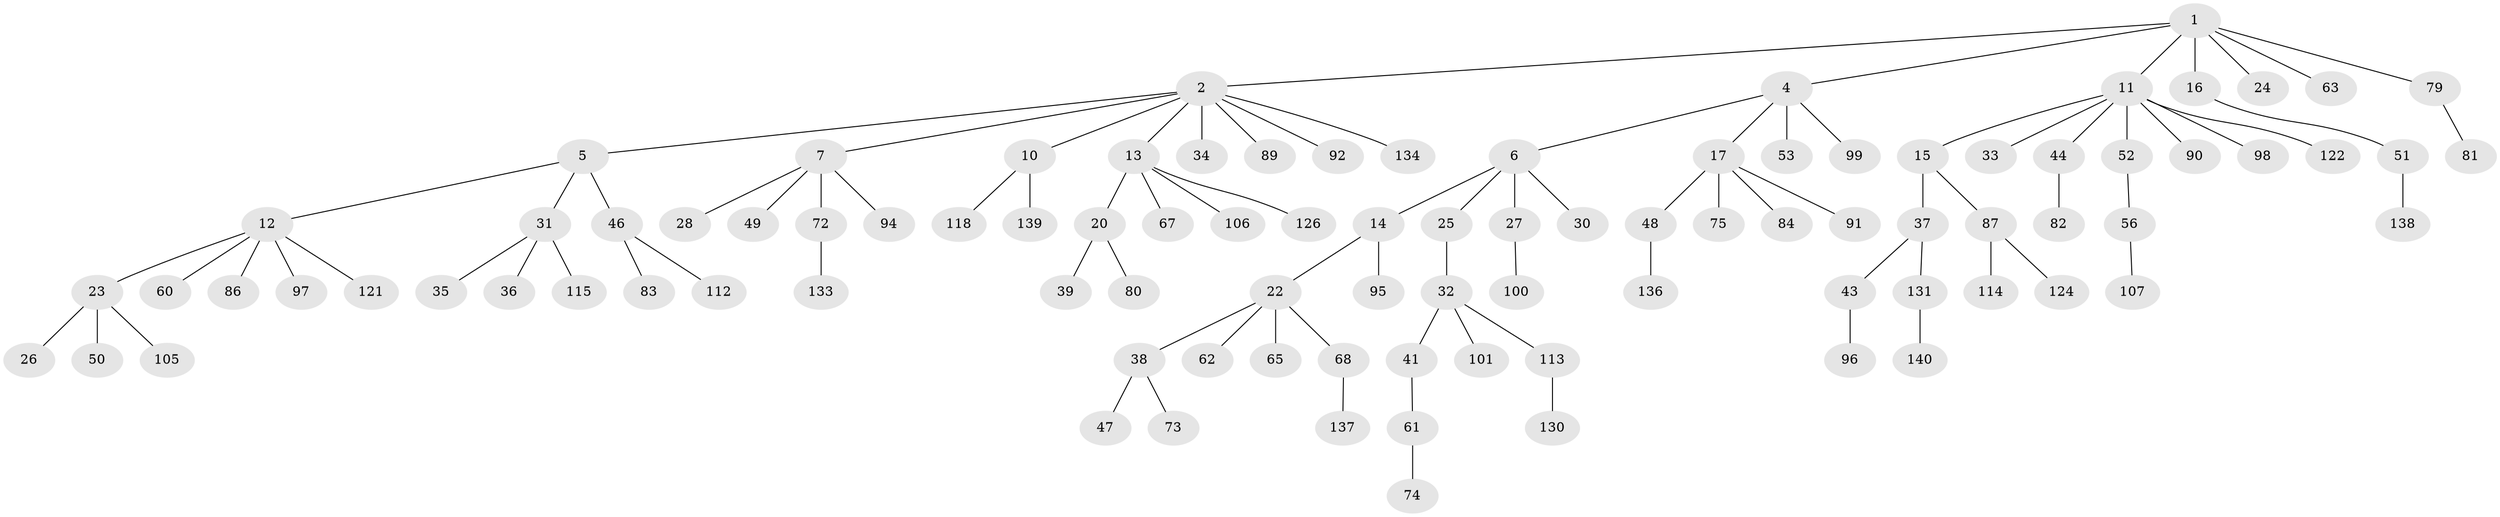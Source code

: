 // Generated by graph-tools (version 1.1) at 2025/52/02/27/25 19:52:12]
// undirected, 96 vertices, 95 edges
graph export_dot {
graph [start="1"]
  node [color=gray90,style=filled];
  1 [super="+9"];
  2 [super="+3"];
  4;
  5 [super="+109"];
  6;
  7 [super="+8"];
  10 [super="+77"];
  11 [super="+85"];
  12 [super="+58"];
  13 [super="+19"];
  14 [super="+64"];
  15 [super="+18"];
  16 [super="+29"];
  17 [super="+21"];
  20 [super="+66"];
  22 [super="+55"];
  23 [super="+104"];
  24;
  25 [super="+54"];
  26 [super="+42"];
  27 [super="+93"];
  28;
  30 [super="+103"];
  31;
  32 [super="+88"];
  33 [super="+117"];
  34 [super="+57"];
  35 [super="+40"];
  36;
  37;
  38 [super="+45"];
  39 [super="+59"];
  41;
  43 [super="+69"];
  44 [super="+128"];
  46 [super="+120"];
  47;
  48 [super="+127"];
  49;
  50 [super="+78"];
  51;
  52;
  53 [super="+70"];
  56 [super="+71"];
  60;
  61 [super="+76"];
  62 [super="+119"];
  63;
  65;
  67;
  68 [super="+132"];
  72 [super="+102"];
  73;
  74;
  75;
  79 [super="+111"];
  80;
  81;
  82;
  83 [super="+125"];
  84;
  86;
  87 [super="+108"];
  89 [super="+129"];
  90;
  91;
  92;
  94;
  95;
  96 [super="+116"];
  97;
  98 [super="+110"];
  99;
  100;
  101;
  105;
  106;
  107;
  112;
  113;
  114;
  115 [super="+123"];
  118;
  121;
  122;
  124;
  126;
  130;
  131 [super="+141"];
  133 [super="+135"];
  134;
  136;
  137;
  138;
  139;
  140;
  1 -- 2;
  1 -- 4;
  1 -- 11;
  1 -- 16;
  1 -- 24;
  1 -- 79;
  1 -- 63;
  2 -- 5;
  2 -- 7;
  2 -- 10;
  2 -- 13;
  2 -- 34;
  2 -- 134;
  2 -- 89;
  2 -- 92;
  4 -- 6;
  4 -- 17;
  4 -- 53;
  4 -- 99;
  5 -- 12;
  5 -- 31;
  5 -- 46;
  6 -- 14;
  6 -- 25;
  6 -- 27;
  6 -- 30;
  7 -- 49;
  7 -- 72;
  7 -- 28;
  7 -- 94;
  10 -- 118;
  10 -- 139;
  11 -- 15;
  11 -- 33;
  11 -- 44;
  11 -- 52;
  11 -- 98;
  11 -- 90;
  11 -- 122;
  12 -- 23;
  12 -- 86;
  12 -- 121;
  12 -- 97;
  12 -- 60;
  13 -- 20;
  13 -- 67;
  13 -- 106;
  13 -- 126;
  14 -- 22;
  14 -- 95;
  15 -- 37;
  15 -- 87;
  16 -- 51;
  17 -- 48;
  17 -- 75;
  17 -- 84;
  17 -- 91;
  20 -- 39;
  20 -- 80;
  22 -- 38;
  22 -- 65;
  22 -- 62;
  22 -- 68;
  23 -- 26;
  23 -- 50;
  23 -- 105;
  25 -- 32;
  27 -- 100;
  31 -- 35;
  31 -- 36;
  31 -- 115;
  32 -- 41;
  32 -- 113;
  32 -- 101;
  37 -- 43;
  37 -- 131;
  38 -- 47;
  38 -- 73;
  41 -- 61;
  43 -- 96;
  44 -- 82;
  46 -- 83;
  46 -- 112;
  48 -- 136;
  51 -- 138;
  52 -- 56;
  56 -- 107;
  61 -- 74;
  68 -- 137;
  72 -- 133;
  79 -- 81;
  87 -- 124;
  87 -- 114;
  113 -- 130;
  131 -- 140;
}
